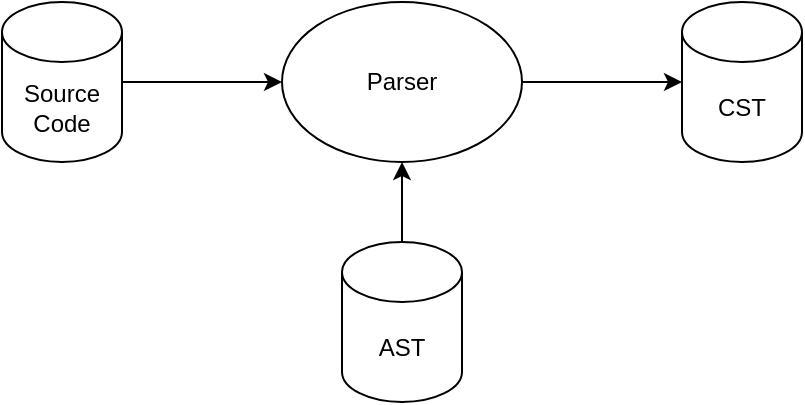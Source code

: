 <mxfile version="14.6.13" type="device" pages="4"><diagram id="6DbmAkVlAU-aFGoYFjY8" name="parser"><mxGraphModel dx="1106" dy="750" grid="1" gridSize="10" guides="1" tooltips="1" connect="1" arrows="1" fold="1" page="1" pageScale="1" pageWidth="1100" pageHeight="850" math="0" shadow="0"><root><mxCell id="0"/><mxCell id="1" parent="0"/><mxCell id="PolENTscOG0iZ0jrjv3R-7" style="edgeStyle=orthogonalEdgeStyle;rounded=0;orthogonalLoop=1;jettySize=auto;html=1;exitX=1;exitY=0.5;exitDx=0;exitDy=0;entryX=0;entryY=0.5;entryDx=0;entryDy=0;entryPerimeter=0;" edge="1" parent="1" source="PolENTscOG0iZ0jrjv3R-1" target="PolENTscOG0iZ0jrjv3R-3"><mxGeometry relative="1" as="geometry"/></mxCell><mxCell id="PolENTscOG0iZ0jrjv3R-1" value="Parser" style="ellipse;whiteSpace=wrap;html=1;" vertex="1" parent="1"><mxGeometry x="360" y="160" width="120" height="80" as="geometry"/></mxCell><mxCell id="PolENTscOG0iZ0jrjv3R-6" style="edgeStyle=orthogonalEdgeStyle;rounded=0;orthogonalLoop=1;jettySize=auto;html=1;exitX=0.5;exitY=0;exitDx=0;exitDy=0;exitPerimeter=0;entryX=0.5;entryY=1;entryDx=0;entryDy=0;" edge="1" parent="1" source="PolENTscOG0iZ0jrjv3R-2" target="PolENTscOG0iZ0jrjv3R-1"><mxGeometry relative="1" as="geometry"/></mxCell><mxCell id="PolENTscOG0iZ0jrjv3R-2" value="AST" style="shape=cylinder3;whiteSpace=wrap;html=1;boundedLbl=1;backgroundOutline=1;size=15;" vertex="1" parent="1"><mxGeometry x="390" y="280" width="60" height="80" as="geometry"/></mxCell><mxCell id="PolENTscOG0iZ0jrjv3R-3" value="CST" style="shape=cylinder3;whiteSpace=wrap;html=1;boundedLbl=1;backgroundOutline=1;size=15;" vertex="1" parent="1"><mxGeometry x="560" y="160" width="60" height="80" as="geometry"/></mxCell><mxCell id="PolENTscOG0iZ0jrjv3R-5" style="edgeStyle=orthogonalEdgeStyle;rounded=0;orthogonalLoop=1;jettySize=auto;html=1;exitX=1;exitY=0.5;exitDx=0;exitDy=0;exitPerimeter=0;" edge="1" parent="1" source="PolENTscOG0iZ0jrjv3R-4" target="PolENTscOG0iZ0jrjv3R-1"><mxGeometry relative="1" as="geometry"/></mxCell><mxCell id="PolENTscOG0iZ0jrjv3R-4" value="Source Code" style="shape=cylinder3;whiteSpace=wrap;html=1;boundedLbl=1;backgroundOutline=1;size=15;" vertex="1" parent="1"><mxGeometry x="220" y="160" width="60" height="80" as="geometry"/></mxCell></root></mxGraphModel></diagram><diagram name="parserdetails" id="H81bwFLEjJBz58f66iHS"><mxGraphModel dx="1106" dy="750" grid="1" gridSize="10" guides="1" tooltips="1" connect="1" arrows="1" fold="1" page="1" pageScale="1" pageWidth="1100" pageHeight="850" math="0" shadow="0"><root><mxCell id="fhWFODWOzliqLH9LEAU0-0"/><mxCell id="fhWFODWOzliqLH9LEAU0-1" parent="fhWFODWOzliqLH9LEAU0-0"/><mxCell id="fhWFODWOzliqLH9LEAU0-2" style="edgeStyle=orthogonalEdgeStyle;rounded=0;orthogonalLoop=1;jettySize=auto;html=1;exitX=1;exitY=0.5;exitDx=0;exitDy=0;entryX=0;entryY=0.5;entryDx=0;entryDy=0;entryPerimeter=0;" edge="1" parent="fhWFODWOzliqLH9LEAU0-1" source="fhWFODWOzliqLH9LEAU0-3" target="fhWFODWOzliqLH9LEAU0-6"><mxGeometry relative="1" as="geometry"/></mxCell><mxCell id="fhWFODWOzliqLH9LEAU0-3" value="Parser" style="ellipse;whiteSpace=wrap;html=1;dashed=1;" vertex="1" parent="fhWFODWOzliqLH9LEAU0-1"><mxGeometry x="360" y="160" width="370" height="130" as="geometry"/></mxCell><mxCell id="fhWFODWOzliqLH9LEAU0-4" style="edgeStyle=orthogonalEdgeStyle;orthogonalLoop=1;jettySize=auto;html=1;exitX=0.5;exitY=0;exitDx=0;exitDy=0;exitPerimeter=0;entryX=0.5;entryY=1;entryDx=0;entryDy=0;curved=1;" edge="1" parent="fhWFODWOzliqLH9LEAU0-1" source="fhWFODWOzliqLH9LEAU0-5" target="fhWFODWOzliqLH9LEAU0-3"><mxGeometry relative="1" as="geometry"><mxPoint x="565" y="390" as="targetPoint"/></mxGeometry></mxCell><mxCell id="fhWFODWOzliqLH9LEAU0-5" value="AST" style="shape=cylinder3;whiteSpace=wrap;html=1;boundedLbl=1;backgroundOutline=1;size=15;" vertex="1" parent="fhWFODWOzliqLH9LEAU0-1"><mxGeometry x="515" y="380" width="60" height="80" as="geometry"/></mxCell><mxCell id="fhWFODWOzliqLH9LEAU0-17" style="edgeStyle=orthogonalEdgeStyle;curved=1;orthogonalLoop=1;jettySize=auto;html=1;exitX=1;exitY=0.5;exitDx=0;exitDy=0;exitPerimeter=0;dashed=1;" edge="1" parent="fhWFODWOzliqLH9LEAU0-1" source="fhWFODWOzliqLH9LEAU0-6"><mxGeometry relative="1" as="geometry"><mxPoint x="920" y="225" as="targetPoint"/></mxGeometry></mxCell><mxCell id="fhWFODWOzliqLH9LEAU0-6" value="CST" style="shape=cylinder3;whiteSpace=wrap;html=1;boundedLbl=1;backgroundOutline=1;size=15;" vertex="1" parent="fhWFODWOzliqLH9LEAU0-1"><mxGeometry x="800" y="185" width="60" height="80" as="geometry"/></mxCell><mxCell id="fhWFODWOzliqLH9LEAU0-7" style="edgeStyle=orthogonalEdgeStyle;rounded=0;orthogonalLoop=1;jettySize=auto;html=1;exitX=1;exitY=0.5;exitDx=0;exitDy=0;exitPerimeter=0;" edge="1" parent="fhWFODWOzliqLH9LEAU0-1" source="fhWFODWOzliqLH9LEAU0-8" target="fhWFODWOzliqLH9LEAU0-3"><mxGeometry relative="1" as="geometry"/></mxCell><mxCell id="fhWFODWOzliqLH9LEAU0-8" value="Source Code" style="shape=cylinder3;whiteSpace=wrap;html=1;boundedLbl=1;backgroundOutline=1;size=15;" vertex="1" parent="fhWFODWOzliqLH9LEAU0-1"><mxGeometry x="220" y="185" width="60" height="80" as="geometry"/></mxCell><mxCell id="fhWFODWOzliqLH9LEAU0-12" style="edgeStyle=orthogonalEdgeStyle;orthogonalLoop=1;jettySize=auto;html=1;exitX=1;exitY=0.5;exitDx=0;exitDy=0;entryX=0;entryY=0.5;entryDx=0;entryDy=0;entryPerimeter=0;curved=1;" edge="1" parent="fhWFODWOzliqLH9LEAU0-1" source="fhWFODWOzliqLH9LEAU0-9" target="fhWFODWOzliqLH9LEAU0-5"><mxGeometry relative="1" as="geometry"/></mxCell><mxCell id="fhWFODWOzliqLH9LEAU0-14" style="edgeStyle=orthogonalEdgeStyle;orthogonalLoop=1;jettySize=auto;html=1;exitX=1;exitY=0.5;exitDx=0;exitDy=0;entryX=0;entryY=0.5;entryDx=0;entryDy=0;entryPerimeter=0;curved=1;" edge="1" parent="fhWFODWOzliqLH9LEAU0-1" source="fhWFODWOzliqLH9LEAU0-9" target="fhWFODWOzliqLH9LEAU0-13"><mxGeometry relative="1" as="geometry"/></mxCell><mxCell id="fhWFODWOzliqLH9LEAU0-9" value="Ohm (PEG, Antlr, etc.)" style="ellipse;whiteSpace=wrap;html=1;" vertex="1" parent="fhWFODWOzliqLH9LEAU0-1"><mxGeometry x="200" y="440" width="120" height="80" as="geometry"/></mxCell><mxCell id="fhWFODWOzliqLH9LEAU0-11" style="edgeStyle=orthogonalEdgeStyle;rounded=0;orthogonalLoop=1;jettySize=auto;html=1;exitX=1;exitY=0.5;exitDx=0;exitDy=0;exitPerimeter=0;entryX=0;entryY=0.5;entryDx=0;entryDy=0;" edge="1" parent="fhWFODWOzliqLH9LEAU0-1" source="fhWFODWOzliqLH9LEAU0-10" target="fhWFODWOzliqLH9LEAU0-9"><mxGeometry relative="1" as="geometry"/></mxCell><mxCell id="fhWFODWOzliqLH9LEAU0-10" value="grammar (text file)" style="shape=cylinder3;whiteSpace=wrap;html=1;boundedLbl=1;backgroundOutline=1;size=15;" vertex="1" parent="fhWFODWOzliqLH9LEAU0-1"><mxGeometry x="60" y="440" width="60" height="80" as="geometry"/></mxCell><mxCell id="fhWFODWOzliqLH9LEAU0-18" style="edgeStyle=orthogonalEdgeStyle;curved=1;orthogonalLoop=1;jettySize=auto;html=1;exitX=1;exitY=0.5;exitDx=0;exitDy=0;exitPerimeter=0;dashed=1;" edge="1" parent="fhWFODWOzliqLH9LEAU0-1" source="fhWFODWOzliqLH9LEAU0-13"><mxGeometry relative="1" as="geometry"><mxPoint x="640" y="540" as="targetPoint"/></mxGeometry></mxCell><mxCell id="fhWFODWOzliqLH9LEAU0-13" value="Semantics hooks" style="shape=cylinder3;whiteSpace=wrap;html=1;boundedLbl=1;backgroundOutline=1;size=15;" vertex="1" parent="fhWFODWOzliqLH9LEAU0-1"><mxGeometry x="515" y="500" width="60" height="80" as="geometry"/></mxCell><mxCell id="fhWFODWOzliqLH9LEAU0-15" value="Tokenizer (lexer)" style="ellipse;whiteSpace=wrap;html=1;" vertex="1" parent="fhWFODWOzliqLH9LEAU0-1"><mxGeometry x="400" y="180" width="120" height="80" as="geometry"/></mxCell><mxCell id="fhWFODWOzliqLH9LEAU0-16" value="Phrasing Pattern Matcher&lt;br&gt;(&quot;parser&quot;, state machine, syntax checker)" style="ellipse;whiteSpace=wrap;html=1;" vertex="1" parent="fhWFODWOzliqLH9LEAU0-1"><mxGeometry x="570" y="180" width="120" height="80" as="geometry"/></mxCell><mxCell id="fhWFODWOzliqLH9LEAU0-20" value="&lt;i&gt;compiler&lt;/i&gt;" style="text;html=1;strokeColor=none;fillColor=none;align=center;verticalAlign=middle;whiteSpace=wrap;rounded=0;dashed=1;" vertex="1" parent="fhWFODWOzliqLH9LEAU0-1"><mxGeometry x="930" y="215" width="40" height="20" as="geometry"/></mxCell><mxCell id="fhWFODWOzliqLH9LEAU0-22" value="&lt;i&gt;compiler&lt;/i&gt;" style="text;html=1;strokeColor=none;fillColor=none;align=center;verticalAlign=middle;whiteSpace=wrap;rounded=0;dashed=1;" vertex="1" parent="fhWFODWOzliqLH9LEAU0-1"><mxGeometry x="650" y="530" width="40" height="20" as="geometry"/></mxCell></root></mxGraphModel></diagram><diagram name="Compiler" id="ZDZ1B9SgB7BYTke9VReg"><mxGraphModel dx="1106" dy="806" grid="1" gridSize="10" guides="1" tooltips="1" connect="1" arrows="1" fold="1" page="1" pageScale="1" pageWidth="1100" pageHeight="850" math="0" shadow="0"><root><mxCell id="fP7gHrV1qPJpn0HhJvPQ-0"/><mxCell id="fP7gHrV1qPJpn0HhJvPQ-1" parent="fP7gHrV1qPJpn0HhJvPQ-0"/><mxCell id="fP7gHrV1qPJpn0HhJvPQ-9" style="edgeStyle=orthogonalEdgeStyle;rounded=0;orthogonalLoop=1;jettySize=auto;html=1;exitX=1;exitY=0.5;exitDx=0;exitDy=0;entryX=0;entryY=0.5;entryDx=0;entryDy=0;entryPerimeter=0;" edge="1" parent="fP7gHrV1qPJpn0HhJvPQ-1" source="fP7gHrV1qPJpn0HhJvPQ-10" target="fP7gHrV1qPJpn0HhJvPQ-13"><mxGeometry relative="1" as="geometry"/></mxCell><mxCell id="fP7gHrV1qPJpn0HhJvPQ-10" value="Compiler" style="ellipse;whiteSpace=wrap;html=1;" vertex="1" parent="fP7gHrV1qPJpn0HhJvPQ-1"><mxGeometry x="180" y="70" width="120" height="80" as="geometry"/></mxCell><mxCell id="fP7gHrV1qPJpn0HhJvPQ-11" style="edgeStyle=orthogonalEdgeStyle;rounded=0;orthogonalLoop=1;jettySize=auto;html=1;exitX=0.5;exitY=0;exitDx=0;exitDy=0;exitPerimeter=0;entryX=0.5;entryY=1;entryDx=0;entryDy=0;" edge="1" parent="fP7gHrV1qPJpn0HhJvPQ-1" source="fP7gHrV1qPJpn0HhJvPQ-12" target="fP7gHrV1qPJpn0HhJvPQ-10"><mxGeometry relative="1" as="geometry"/></mxCell><mxCell id="fP7gHrV1qPJpn0HhJvPQ-12" value="hooks (semantics)" style="shape=cylinder3;whiteSpace=wrap;html=1;boundedLbl=1;backgroundOutline=1;size=15;" vertex="1" parent="fP7gHrV1qPJpn0HhJvPQ-1"><mxGeometry x="210" y="190" width="60" height="80" as="geometry"/></mxCell><mxCell id="fP7gHrV1qPJpn0HhJvPQ-13" value="EXE" style="shape=cylinder3;whiteSpace=wrap;html=1;boundedLbl=1;backgroundOutline=1;size=15;" vertex="1" parent="fP7gHrV1qPJpn0HhJvPQ-1"><mxGeometry x="380" y="70" width="60" height="80" as="geometry"/></mxCell><mxCell id="fP7gHrV1qPJpn0HhJvPQ-14" style="edgeStyle=orthogonalEdgeStyle;rounded=0;orthogonalLoop=1;jettySize=auto;html=1;exitX=1;exitY=0.5;exitDx=0;exitDy=0;exitPerimeter=0;" edge="1" parent="fP7gHrV1qPJpn0HhJvPQ-1" source="fP7gHrV1qPJpn0HhJvPQ-15" target="fP7gHrV1qPJpn0HhJvPQ-10"><mxGeometry relative="1" as="geometry"/></mxCell><mxCell id="fP7gHrV1qPJpn0HhJvPQ-15" value="CST" style="shape=cylinder3;whiteSpace=wrap;html=1;boundedLbl=1;backgroundOutline=1;size=15;" vertex="1" parent="fP7gHrV1qPJpn0HhJvPQ-1"><mxGeometry x="40" y="70" width="60" height="80" as="geometry"/></mxCell></root></mxGraphModel></diagram><diagram name="compilerdetails" id="u_gRlpw6lpGY2tI1Jo5j"><mxGraphModel dx="1106" dy="750" grid="1" gridSize="10" guides="1" tooltips="1" connect="1" arrows="1" fold="1" page="1" pageScale="1" pageWidth="1100" pageHeight="850" math="0" shadow="0"><root><mxCell id="JL8gWsUzaW5m9la8ZSU7-0"/><mxCell id="JL8gWsUzaW5m9la8ZSU7-1" parent="JL8gWsUzaW5m9la8ZSU7-0"/><mxCell id="yPnPo8eGT1sbvw3ZIm2c-6" style="edgeStyle=orthogonalEdgeStyle;curved=1;orthogonalLoop=1;jettySize=auto;html=1;exitX=1;exitY=0.5;exitDx=0;exitDy=0;" edge="1" parent="JL8gWsUzaW5m9la8ZSU7-1" source="yPnPo8eGT1sbvw3ZIm2c-4" target="yPnPo8eGT1sbvw3ZIm2c-5"><mxGeometry relative="1" as="geometry"/></mxCell><mxCell id="yPnPo8eGT1sbvw3ZIm2c-4" value="Code Emitter" style="ellipse;whiteSpace=wrap;html=1;dashed=1;verticalAlign=top;" vertex="1" parent="JL8gWsUzaW5m9la8ZSU7-1"><mxGeometry x="910" y="230" width="510" height="230" as="geometry"/></mxCell><mxCell id="yPnPo8eGT1sbvw3ZIm2c-14" style="edgeStyle=orthogonalEdgeStyle;curved=1;orthogonalLoop=1;jettySize=auto;html=1;exitX=1;exitY=0.5;exitDx=0;exitDy=0;exitPerimeter=0;entryX=0;entryY=0.5;entryDx=0;entryDy=0;" edge="1" parent="JL8gWsUzaW5m9la8ZSU7-1" source="JL8gWsUzaW5m9la8ZSU7-7" target="JL8gWsUzaW5m9la8ZSU7-21"><mxGeometry relative="1" as="geometry"/></mxCell><mxCell id="JL8gWsUzaW5m9la8ZSU7-7" value="CST" style="shape=cylinder3;whiteSpace=wrap;html=1;boundedLbl=1;backgroundOutline=1;size=15;" vertex="1" parent="JL8gWsUzaW5m9la8ZSU7-1"><mxGeometry x="40" y="200" width="60" height="80" as="geometry"/></mxCell><mxCell id="yPnPo8eGT1sbvw3ZIm2c-15" style="edgeStyle=orthogonalEdgeStyle;curved=1;orthogonalLoop=1;jettySize=auto;html=1;exitX=1;exitY=0.5;exitDx=0;exitDy=0;exitPerimeter=0;entryX=0;entryY=0.565;entryDx=0;entryDy=0;entryPerimeter=0;" edge="1" parent="JL8gWsUzaW5m9la8ZSU7-1" source="JL8gWsUzaW5m9la8ZSU7-16" target="JL8gWsUzaW5m9la8ZSU7-21"><mxGeometry relative="1" as="geometry"/></mxCell><mxCell id="JL8gWsUzaW5m9la8ZSU7-16" value="Semantics hooks" style="shape=cylinder3;whiteSpace=wrap;html=1;boundedLbl=1;backgroundOutline=1;size=15;" vertex="1" parent="JL8gWsUzaW5m9la8ZSU7-1"><mxGeometry x="40" y="440" width="60" height="80" as="geometry"/></mxCell><mxCell id="yPnPo8eGT1sbvw3ZIm2c-8" style="edgeStyle=orthogonalEdgeStyle;curved=1;orthogonalLoop=1;jettySize=auto;html=1;exitX=1;exitY=0.5;exitDx=0;exitDy=0;" edge="1" parent="JL8gWsUzaW5m9la8ZSU7-1" source="JL8gWsUzaW5m9la8ZSU7-21" target="yPnPo8eGT1sbvw3ZIm2c-3"><mxGeometry relative="1" as="geometry"/></mxCell><mxCell id="JL8gWsUzaW5m9la8ZSU7-21" value="Semantics" style="ellipse;whiteSpace=wrap;html=1;dashed=1;verticalAlign=top;" vertex="1" parent="JL8gWsUzaW5m9la8ZSU7-1"><mxGeometry x="170" y="230" width="320" height="230" as="geometry"/></mxCell><mxCell id="JL8gWsUzaW5m9la8ZSU7-22" value="Gather Definitions" style="ellipse;whiteSpace=wrap;html=1;" vertex="1" parent="JL8gWsUzaW5m9la8ZSU7-1"><mxGeometry x="180" y="300" width="140" height="80" as="geometry"/></mxCell><mxCell id="JL8gWsUzaW5m9la8ZSU7-23" value="Check Usage (Type Checker)" style="ellipse;whiteSpace=wrap;html=1;" vertex="1" parent="JL8gWsUzaW5m9la8ZSU7-1"><mxGeometry x="330" y="300" width="140" height="80" as="geometry"/></mxCell><mxCell id="yPnPo8eGT1sbvw3ZIm2c-0" value="global optimizer" style="ellipse;whiteSpace=wrap;html=1;" vertex="1" parent="JL8gWsUzaW5m9la8ZSU7-1"><mxGeometry x="945" y="305" width="140" height="80" as="geometry"/></mxCell><mxCell id="yPnPo8eGT1sbvw3ZIm2c-1" value="code selector" style="ellipse;whiteSpace=wrap;html=1;" vertex="1" parent="JL8gWsUzaW5m9la8ZSU7-1"><mxGeometry x="1095" y="305" width="140" height="80" as="geometry"/></mxCell><mxCell id="yPnPo8eGT1sbvw3ZIm2c-2" value="local optimizer" style="ellipse;whiteSpace=wrap;html=1;" vertex="1" parent="JL8gWsUzaW5m9la8ZSU7-1"><mxGeometry x="1245" y="305" width="140" height="80" as="geometry"/></mxCell><mxCell id="yPnPo8eGT1sbvw3ZIm2c-7" style="edgeStyle=orthogonalEdgeStyle;curved=1;orthogonalLoop=1;jettySize=auto;html=1;exitX=1;exitY=0.5;exitDx=0;exitDy=0;" edge="1" parent="JL8gWsUzaW5m9la8ZSU7-1" source="yPnPo8eGT1sbvw3ZIm2c-3" target="yPnPo8eGT1sbvw3ZIm2c-4"><mxGeometry relative="1" as="geometry"/></mxCell><mxCell id="yPnPo8eGT1sbvw3ZIm2c-3" value="Allocator" style="ellipse;whiteSpace=wrap;html=1;dashed=1;verticalAlign=top;" vertex="1" parent="JL8gWsUzaW5m9la8ZSU7-1"><mxGeometry x="540" y="230" width="320" height="230" as="geometry"/></mxCell><mxCell id="yPnPo8eGT1sbvw3ZIm2c-5" value="EXE" style="shape=cylinder3;whiteSpace=wrap;html=1;boundedLbl=1;backgroundOutline=1;size=15;" vertex="1" parent="JL8gWsUzaW5m9la8ZSU7-1"><mxGeometry x="1510" y="305" width="60" height="80" as="geometry"/></mxCell><mxCell id="yPnPo8eGT1sbvw3ZIm2c-9" value="globals, locals, temps, parameters, return values, registers, stack, heap" style="ellipse;whiteSpace=wrap;html=1;dashed=1;dashPattern=1 1;" vertex="1" parent="JL8gWsUzaW5m9la8ZSU7-1"><mxGeometry x="595" y="290" width="210" height="110" as="geometry"/></mxCell></root></mxGraphModel></diagram></mxfile>
